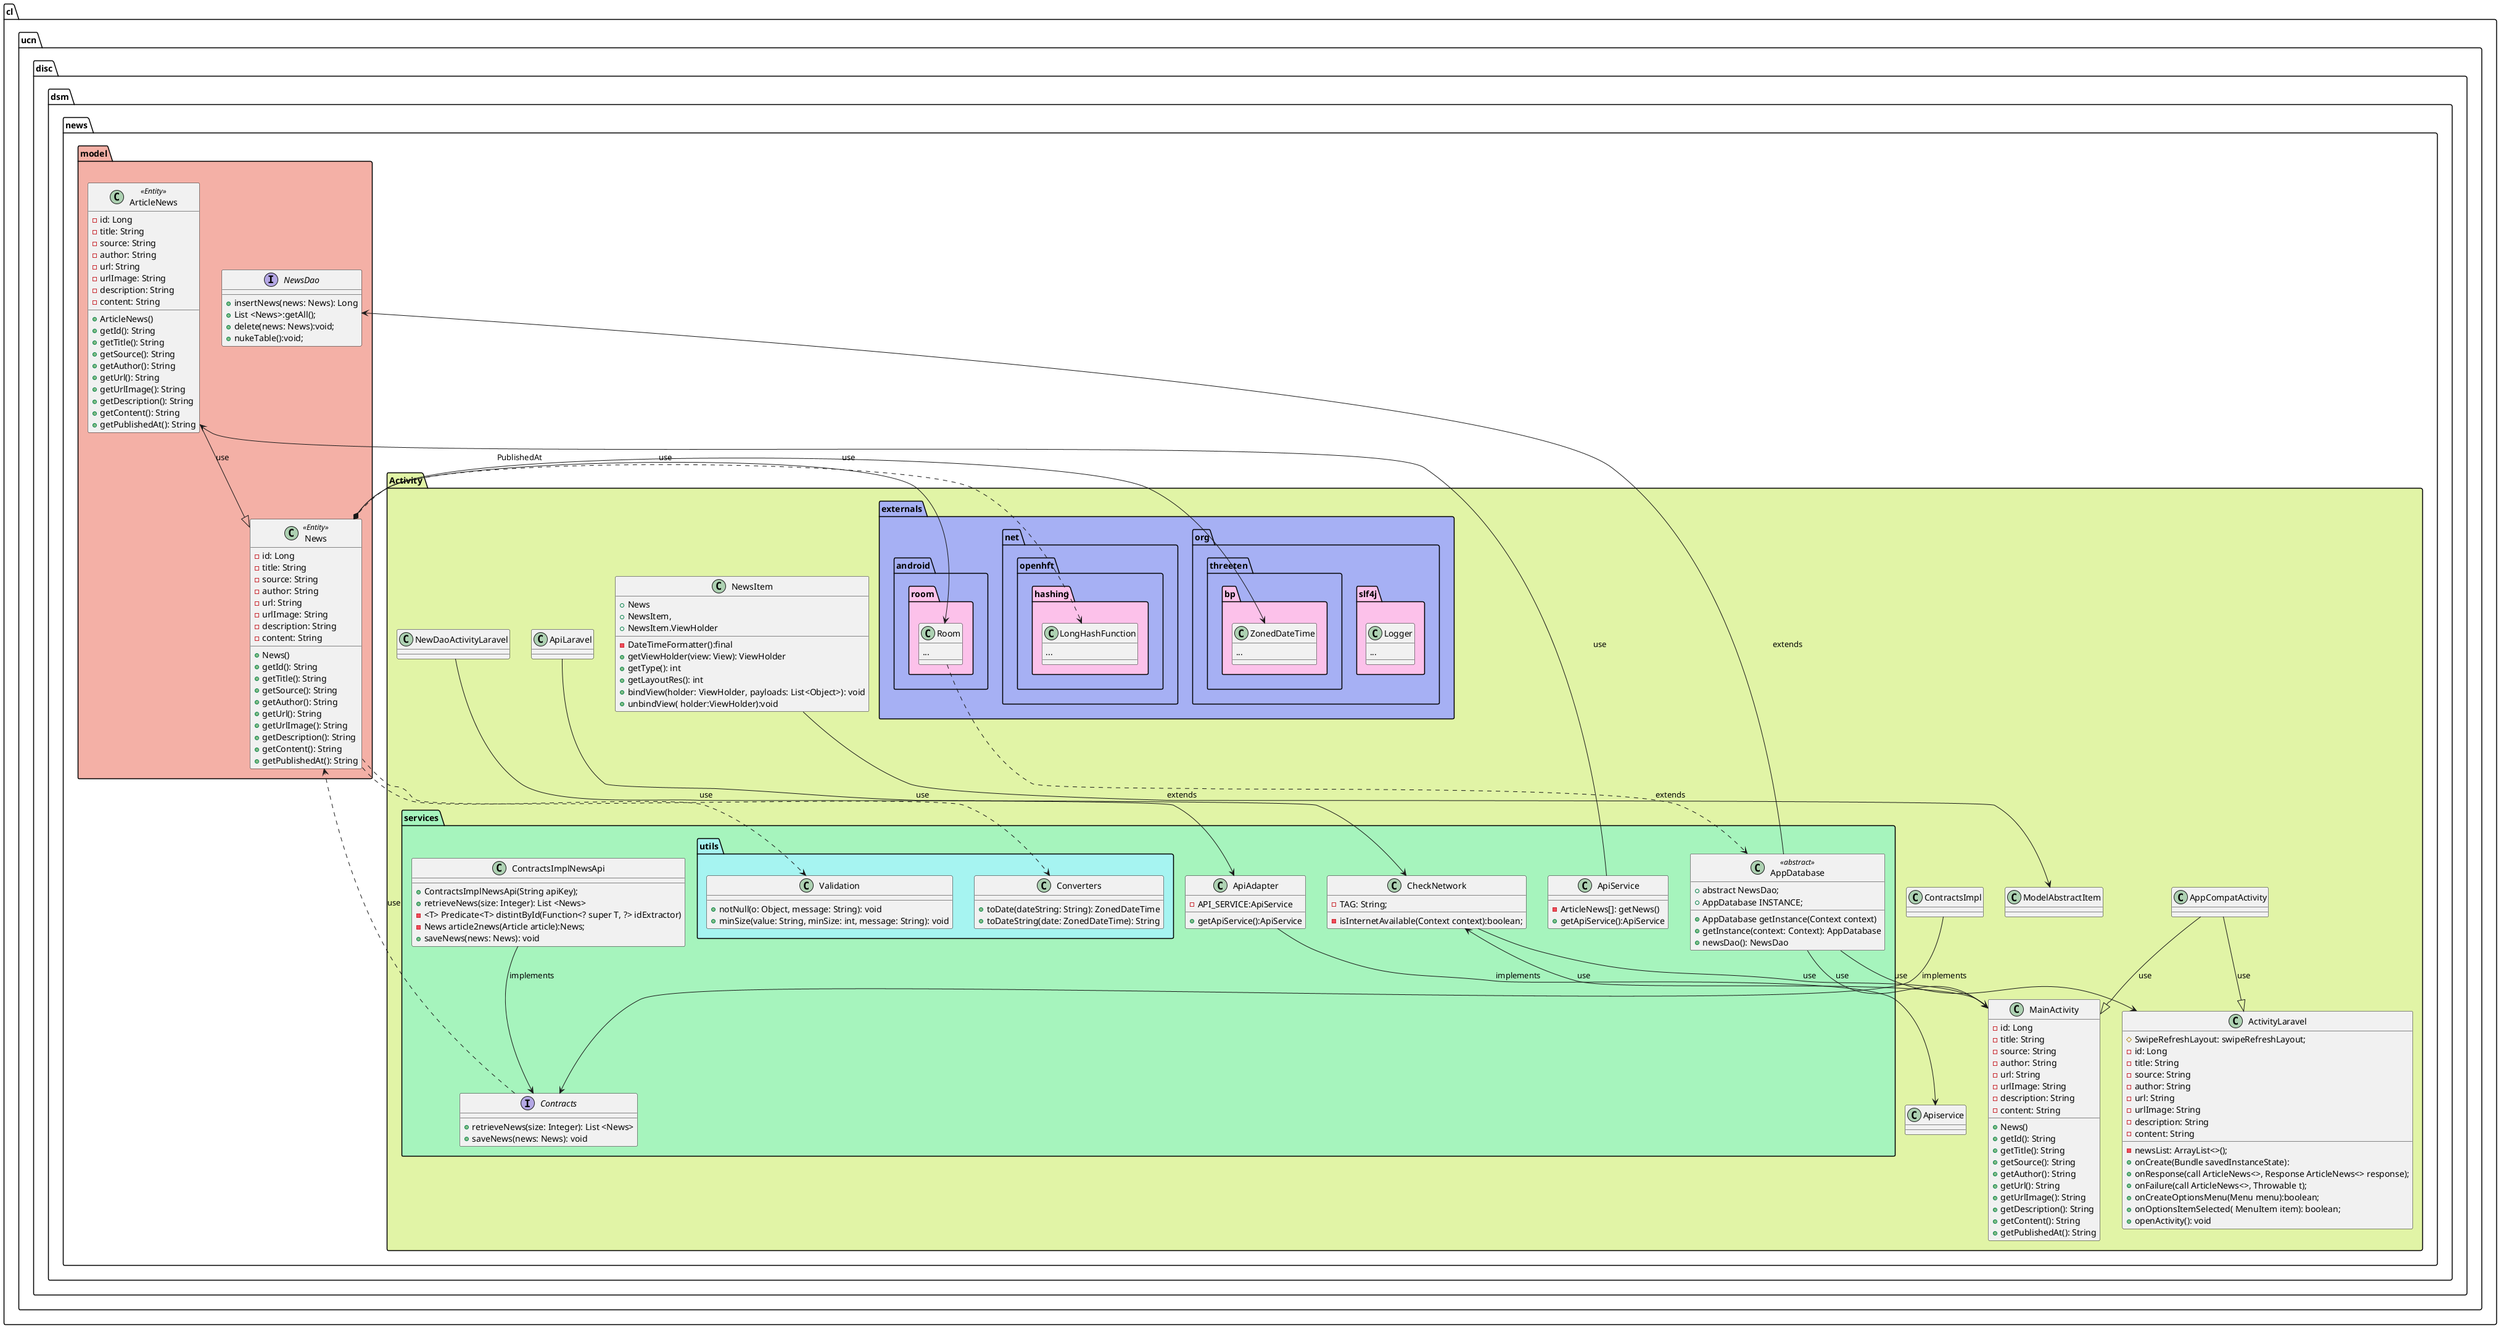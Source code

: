 @startuml
package "cl.ucn.disc.dsm.news" {

    package "model" #F4B0A6{

        Class News <<Entity>>{

            - id: Long
            - title: String
            - source: String
            - author: String
            - url: String
            - urlImage: String
            - description: String
            - content: String

            + News()
            + getId(): String
            + getTitle(): String
            + getSource(): String
            + getAuthor(): String
            + getUrl(): String
            + getUrlImage(): String
            + getDescription(): String
            + getContent(): String
            + getPublishedAt(): String
        }

    Class ArticleNews <<Entity>>{

            - id: Long
            - title: String
            - source: String
            - author: String
            - url: String
            - urlImage: String
            - description: String
            - content: String

            + ArticleNews()
            + getId(): String
            + getTitle(): String
            + getSource(): String
            + getAuthor(): String
            + getUrl(): String
            + getUrlImage(): String
            + getDescription(): String
            + getContent(): String
            + getPublishedAt(): String
        }

 Interface NewsDao {

            + insertNews(news: News): Long
            + List <News>:getAll();
            + delete(news: News):void;
            + nukeTable():void;
        }
}



package "Activity" #E1F4A6{
 Class AppCompatActivity {
}

 Class MainActivity{

            - id: Long
            - title: String
            - source: String
            - author: String
            - url: String
            - urlImage: String
            - description: String
            - content: String

            + News()
            + getId(): String
            + getTitle(): String
            + getSource(): String
            + getAuthor(): String
            + getUrl(): String
            + getUrlImage(): String
            + getDescription(): String
            + getContent(): String
            + getPublishedAt(): String
        }

Class ActivityLaravel{

            - newsList: ArrayList<>();
            #SwipeRefreshLayout: swipeRefreshLayout;
            - id: Long
            - title: String
            - source: String
            - author: String
            - url: String
            - urlImage: String
            - description: String
            - content: String

            + onCreate(Bundle savedInstanceState):
            + onResponse(call ArticleNews<>, Response ArticleNews<> response);
            + onFailure(call ArticleNews<>, Throwable t);
            + onCreateOptionsMenu(Menu menu):boolean;
            + onOptionsItemSelected( MenuItem item): boolean;
            + openActivity(): void
        }


Class ModelAbstractItem{
}

class NewsItem{

+News
+NewsItem,
+NewsItem.ViewHolder

            - DateTimeFormatter():final
            + getViewHolder(view: View): ViewHolder
            + getType(): int
            + getLayoutRes(): int
            + bindView(holder: ViewHolder, payloads: List<Object>): void
            + unbindView( holder:ViewHolder):void

}

package "services" #A6F4BD {

Class ApiAdapter {
  -API_SERVICE:ApiService
  +getApiService():ApiService

}


Class ApiService {
  -ArticleNews[]: getNews()
  +getApiService():ApiService

}

Class AppDatabase<<abstract>>{

    + abstract NewsDao;
    + AppDatabase INSTANCE;
    + AppDatabase getInstance(Context context)

  }

Class CheckNetwork{
 -TAG: String;
 -isInternetAvailable(Context context):boolean;

}
        Interface Contracts {

            + retrieveNews(size: Integer): List <News>
            + saveNews(news: News): void
        }

        Class AppDatabase {

           + getInstance(context: Context): AppDatabase
           + newsDao(): NewsDao
        }

       Class ContractsImplNewsApi{

         + ContractsImplNewsApi(String apiKey);
         + retrieveNews(size: Integer): List <News>
         - <T> Predicate<T> distintById(Function<? super T, ?> idExtractor)
         -News article2news(Article article):News;
         + saveNews(news: News): void

    }

    package "utils" #A6F4F1{

        Class Validation {

            + notNull(o: Object, message: String): void
            + minSize(value: String, minSize: int, message: String): void
        }

        Class Converters {

            + toDate(dateString: String): ZonedDateTime
            + toDateString(date: ZonedDateTime): String
        }
    }
}

package "externals" #A6B0F4 {

    package "org.slf4j" #fcc1ea {

        Class Logger {
           ...
        }
    }

    package "org.threeten.bp" #fcc1ea {

        Class ZonedDateTime {
           ...
        }
    }

    package "net.openhft.hashing" #fcc1ea {

       Class LongHashFunction {
           ...
       }
    }

    package "android.room." #fcc1ea {

       Class Room {
           ...
       }
    }
}
NewsItem-->ModelAbstractItem:extends
Room..>AppDatabase:extends
ContractsImpl-->Contracts:implements
ContractsImplNewsApi-->Contracts:implements
AppDatabase-->MainActivity:use
AppDatabase-->ActivityLaravel: use
AppDatabase-->NewsDao:extends
AppCompatActivity--|>MainActivity: use
AppCompatActivity--|>ActivityLaravel:use
ArticleNews--|>News:use
MainActivity-->CheckNetwork:use
ApiLaravel-->CheckNetwork:use
CheckNetwork-->MainActivity:use
NewDaoActivityLaravel-->ApiAdapter:use
ApiAdapter-->Apiservice:implements
ApiService-->ArticleNews:use
Contracts ..>  News :use
News *--> ZonedDateTime :PublishedAt
News ..> Validation
News ..> Converters
News ..> LongHashFunction :use
News *--> Room : use
@enduml